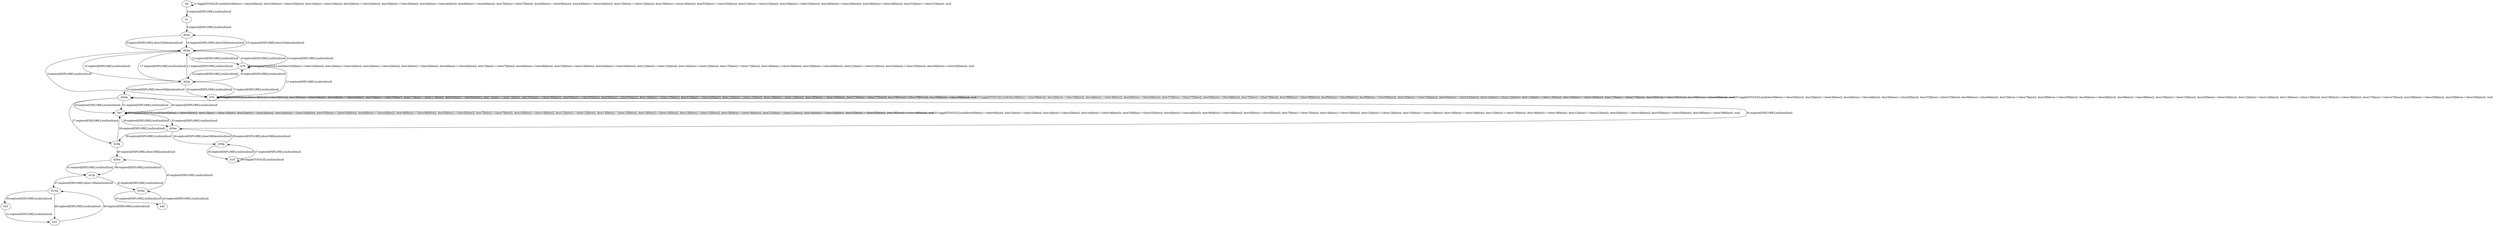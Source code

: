 # Total number of goals covered by this test: 3
# b23 --> b22
# b40 --> d19m
# b22 --> d13m

digraph g {
"b0" -> "b0" [label = "1-toggle[TOGGLE];/null/door0[false]:=!(door0[false]); door32[false]:=!(door32[false]); door1[false]:=!(door1[false]); door2[false]:=!(door2[false]); door3[false]:=!(door3[false]); door4[false]:=!(door4[false]); door6[false]:=!(door6[false]); door7[false]:=!(door7[false]); door9[false]:=!(door9[false]); door43[false]:=!(door43[false]); door13[false]:=!(door13[false]); door19[false]:=!(door19[false]); door52[false]:=!(door52[false]); door21[false]:=!(door21[false]); door23[false]:=!(door23[false]); door26[false]:=!(door26[false]); door29[false]:=!(door29[false]); door31[false]:=!(door31[false]); /null"];
"b0" -> "b1" [label = "2-explore[EXPLORE];/null/null/null"];
"b1" -> "d52p" [label = "3-explore[EXPLORE];/null/null/null"];
"d52p" -> "d52m" [label = "4-explore[EXPLORE];/door52[false]/null/null"];
"d52m" -> "b79" [label = "5-explore[EXPLORE];/null/null/null"];
"b79" -> "b79" [label = "6-toggle[TOGGLE];/null/door0[false]:=!(door0[false]); door3[false]:=!(door3[false]); door4[false]:=!(door4[false]); door5[false]:=!(door5[false]); door37[false]:=!(door37[false]); door6[false]:=!(door6[false]); door7[false]:=!(door7[false]); door39[false]:=!(door39[false]); door8[false]:=!(door8[false]); door9[false]:=!(door9[false]); door10[false]:=!(door10[false]); door43[false]:=!(door43[false]); door12[false]:=!(door12[false]); door13[false]:=!(door13[false]); door18[false]:=!(door18[false]); door27[false]:=!(door27[false]); door29[false]:=!(door29[false]); door30[false]:=!(door30[false]); /null"];
"b79" -> "d43p" [label = "7-explore[EXPLORE];/null/null/null"];
"d43p" -> "b78" [label = "8-explore[EXPLORE];/null/null/null"];
"b78" -> "d52m" [label = "9-explore[EXPLORE];/null/null/null"];
"d52m" -> "d43p" [label = "10-explore[EXPLORE];/null/null/null"];
"d43p" -> "d52m" [label = "11-explore[EXPLORE];/null/null/null"];
"d52m" -> "b78" [label = "12-explore[EXPLORE];/null/null/null"];
"b78" -> "b78" [label = "13-toggle[TOGGLE];/null/door32[false]:=!(door32[false]); door1[false]:=!(door1[false]); door2[false]:=!(door2[false]); door3[false]:=!(door3[false]); door4[false]:=!(door4[false]); door7[false]:=!(door7[false]); door9[false]:=!(door9[false]); door10[false]:=!(door10[false]); door43[false]:=!(door43[false]); door12[false]:=!(door12[false]); door13[false]:=!(door13[false]); door17[false]:=!(door17[false]); door19[false]:=!(door19[false]); door20[false]:=!(door20[false]); door21[false]:=!(door21[false]); door25[false]:=!(door25[false]); door29[false]:=!(door29[false]); /null"];
"b78" -> "d52m" [label = "14-explore[EXPLORE];/null/null/null"];
"d52m" -> "d52p" [label = "15-explore[EXPLORE];/door52[false]/null/null"];
"d52p" -> "d52m" [label = "16-explore[EXPLORE];/door52[false]/null/null"];
"d52m" -> "d43p" [label = "17-explore[EXPLORE];/null/null/null"];
"d43p" -> "b79" [label = "18-explore[EXPLORE];/null/null/null"];
"b79" -> "b79" [label = "19-toggle[TOGGLE];/null/door0[false]:=!(door0[false]); door3[false]:=!(door3[false]); door4[false]:=!(door4[false]); door5[false]:=!(door5[false]); door37[false]:=!(door37[false]); door6[false]:=!(door6[false]); door7[false]:=!(door7[false]); door39[false]:=!(door39[false]); door8[false]:=!(door8[false]); door9[false]:=!(door9[false]); door10[false]:=!(door10[false]); door43[false]:=!(door43[false]); door12[false]:=!(door12[false]); door13[false]:=!(door13[false]); door18[false]:=!(door18[false]); door27[false]:=!(door27[false]); door29[false]:=!(door29[false]); door30[false]:=!(door30[false]); /null"];
"b79" -> "b79" [label = "20-toggle[TOGGLE];/null/door0[false]:=!(door0[false]); door3[false]:=!(door3[false]); door4[false]:=!(door4[false]); door5[false]:=!(door5[false]); door37[false]:=!(door37[false]); door6[false]:=!(door6[false]); door7[false]:=!(door7[false]); door39[false]:=!(door39[false]); door8[false]:=!(door8[false]); door9[false]:=!(door9[false]); door10[false]:=!(door10[false]); door43[false]:=!(door43[false]); door12[false]:=!(door12[false]); door13[false]:=!(door13[false]); door18[false]:=!(door18[false]); door27[false]:=!(door27[false]); door29[false]:=!(door29[false]); door30[false]:=!(door30[false]); /null"];
"b79" -> "b78" [label = "21-explore[EXPLORE];/null/null/null"];
"b78" -> "d43p" [label = "22-explore[EXPLORE];/null/null/null"];
"d43p" -> "d43m" [label = "23-explore[EXPLORE];/door43[false]/null/null"];
"d43m" -> "b47" [label = "24-explore[EXPLORE];/null/null/null"];
"b47" -> "b47" [label = "25-toggle[TOGGLE];/null/door0[false]:=!(door0[false]); door1[false]:=!(door1[false]); door2[false]:=!(door2[false]); door34[false]:=!(door34[false]); door35[false]:=!(door35[false]); door4[false]:=!(door4[false]); door36[false]:=!(door36[false]); door5[false]:=!(door5[false]); door7[false]:=!(door7[false]); door10[false]:=!(door10[false]); door12[false]:=!(door12[false]); door13[false]:=!(door13[false]); door14[false]:=!(door14[false]); door15[false]:=!(door15[false]); door19[false]:=!(door19[false]); door21[false]:=!(door21[false]); door54[false]:=!(door54[false]); door55[false]:=!(door55[false]); door29[false]:=!(door29[false]); /null"];
"b47" -> "d43m" [label = "26-explore[EXPLORE];/null/null/null"];
"d43m" -> "d29p" [label = "27-explore[EXPLORE];/null/null/null"];
"d29p" -> "b47" [label = "28-explore[EXPLORE];/null/null/null"];
"b47" -> "d39m" [label = "29-explore[EXPLORE];/null/null/null"];
"d39m" -> "d43m" [label = "30-explore[EXPLORE];/null/null/null"];
"d43m" -> "b47" [label = "31-explore[EXPLORE];/null/null/null"];
"b47" -> "b47" [label = "32-toggle[TOGGLE];/null/door0[false]:=!(door0[false]); door1[false]:=!(door1[false]); door2[false]:=!(door2[false]); door34[false]:=!(door34[false]); door35[false]:=!(door35[false]); door4[false]:=!(door4[false]); door36[false]:=!(door36[false]); door5[false]:=!(door5[false]); door7[false]:=!(door7[false]); door10[false]:=!(door10[false]); door12[false]:=!(door12[false]); door13[false]:=!(door13[false]); door14[false]:=!(door14[false]); door15[false]:=!(door15[false]); door19[false]:=!(door19[false]); door21[false]:=!(door21[false]); door54[false]:=!(door54[false]); door55[false]:=!(door55[false]); door29[false]:=!(door29[false]); /null"];
"b47" -> "d39m" [label = "33-explore[EXPLORE];/null/null/null"];
"d39m" -> "d39p" [label = "34-explore[EXPLORE];/door39[false]/null/null"];
"d39p" -> "b18" [label = "35-explore[EXPLORE];/null/null/null"];
"b18" -> "b18" [label = "36-toggle[TOGGLE];/null/null/null"];
"b18" -> "d39p" [label = "37-explore[EXPLORE];/null/null/null"];
"d39p" -> "d39m" [label = "38-explore[EXPLORE];/door39[false]/null/null"];
"d39m" -> "d29p" [label = "39-explore[EXPLORE];/null/null/null"];
"d29p" -> "d29m" [label = "40-explore[EXPLORE];/door29[false]/null/null"];
"d29m" -> "d13p" [label = "41-explore[EXPLORE];/null/null/null"];
"d13p" -> "d19m" [label = "42-explore[EXPLORE];/null/null/null"];
"d19m" -> "b40" [label = "43-explore[EXPLORE];/null/null/null"];
"b40" -> "d19m" [label = "44-explore[EXPLORE];/null/null/null"];
"d19m" -> "d29m" [label = "45-explore[EXPLORE];/null/null/null"];
"d29m" -> "d13p" [label = "46-explore[EXPLORE];/null/null/null"];
"d13p" -> "d13m" [label = "47-explore[EXPLORE];/door13[false]/null/null"];
"d13m" -> "b22" [label = "48-explore[EXPLORE];/null/null/null"];
"b22" -> "d13m" [label = "49-explore[EXPLORE];/null/null/null"];
"d13m" -> "b23" [label = "50-explore[EXPLORE];/null/null/null"];
"b23" -> "b22" [label = "51-explore[EXPLORE];/null/null/null"];
}